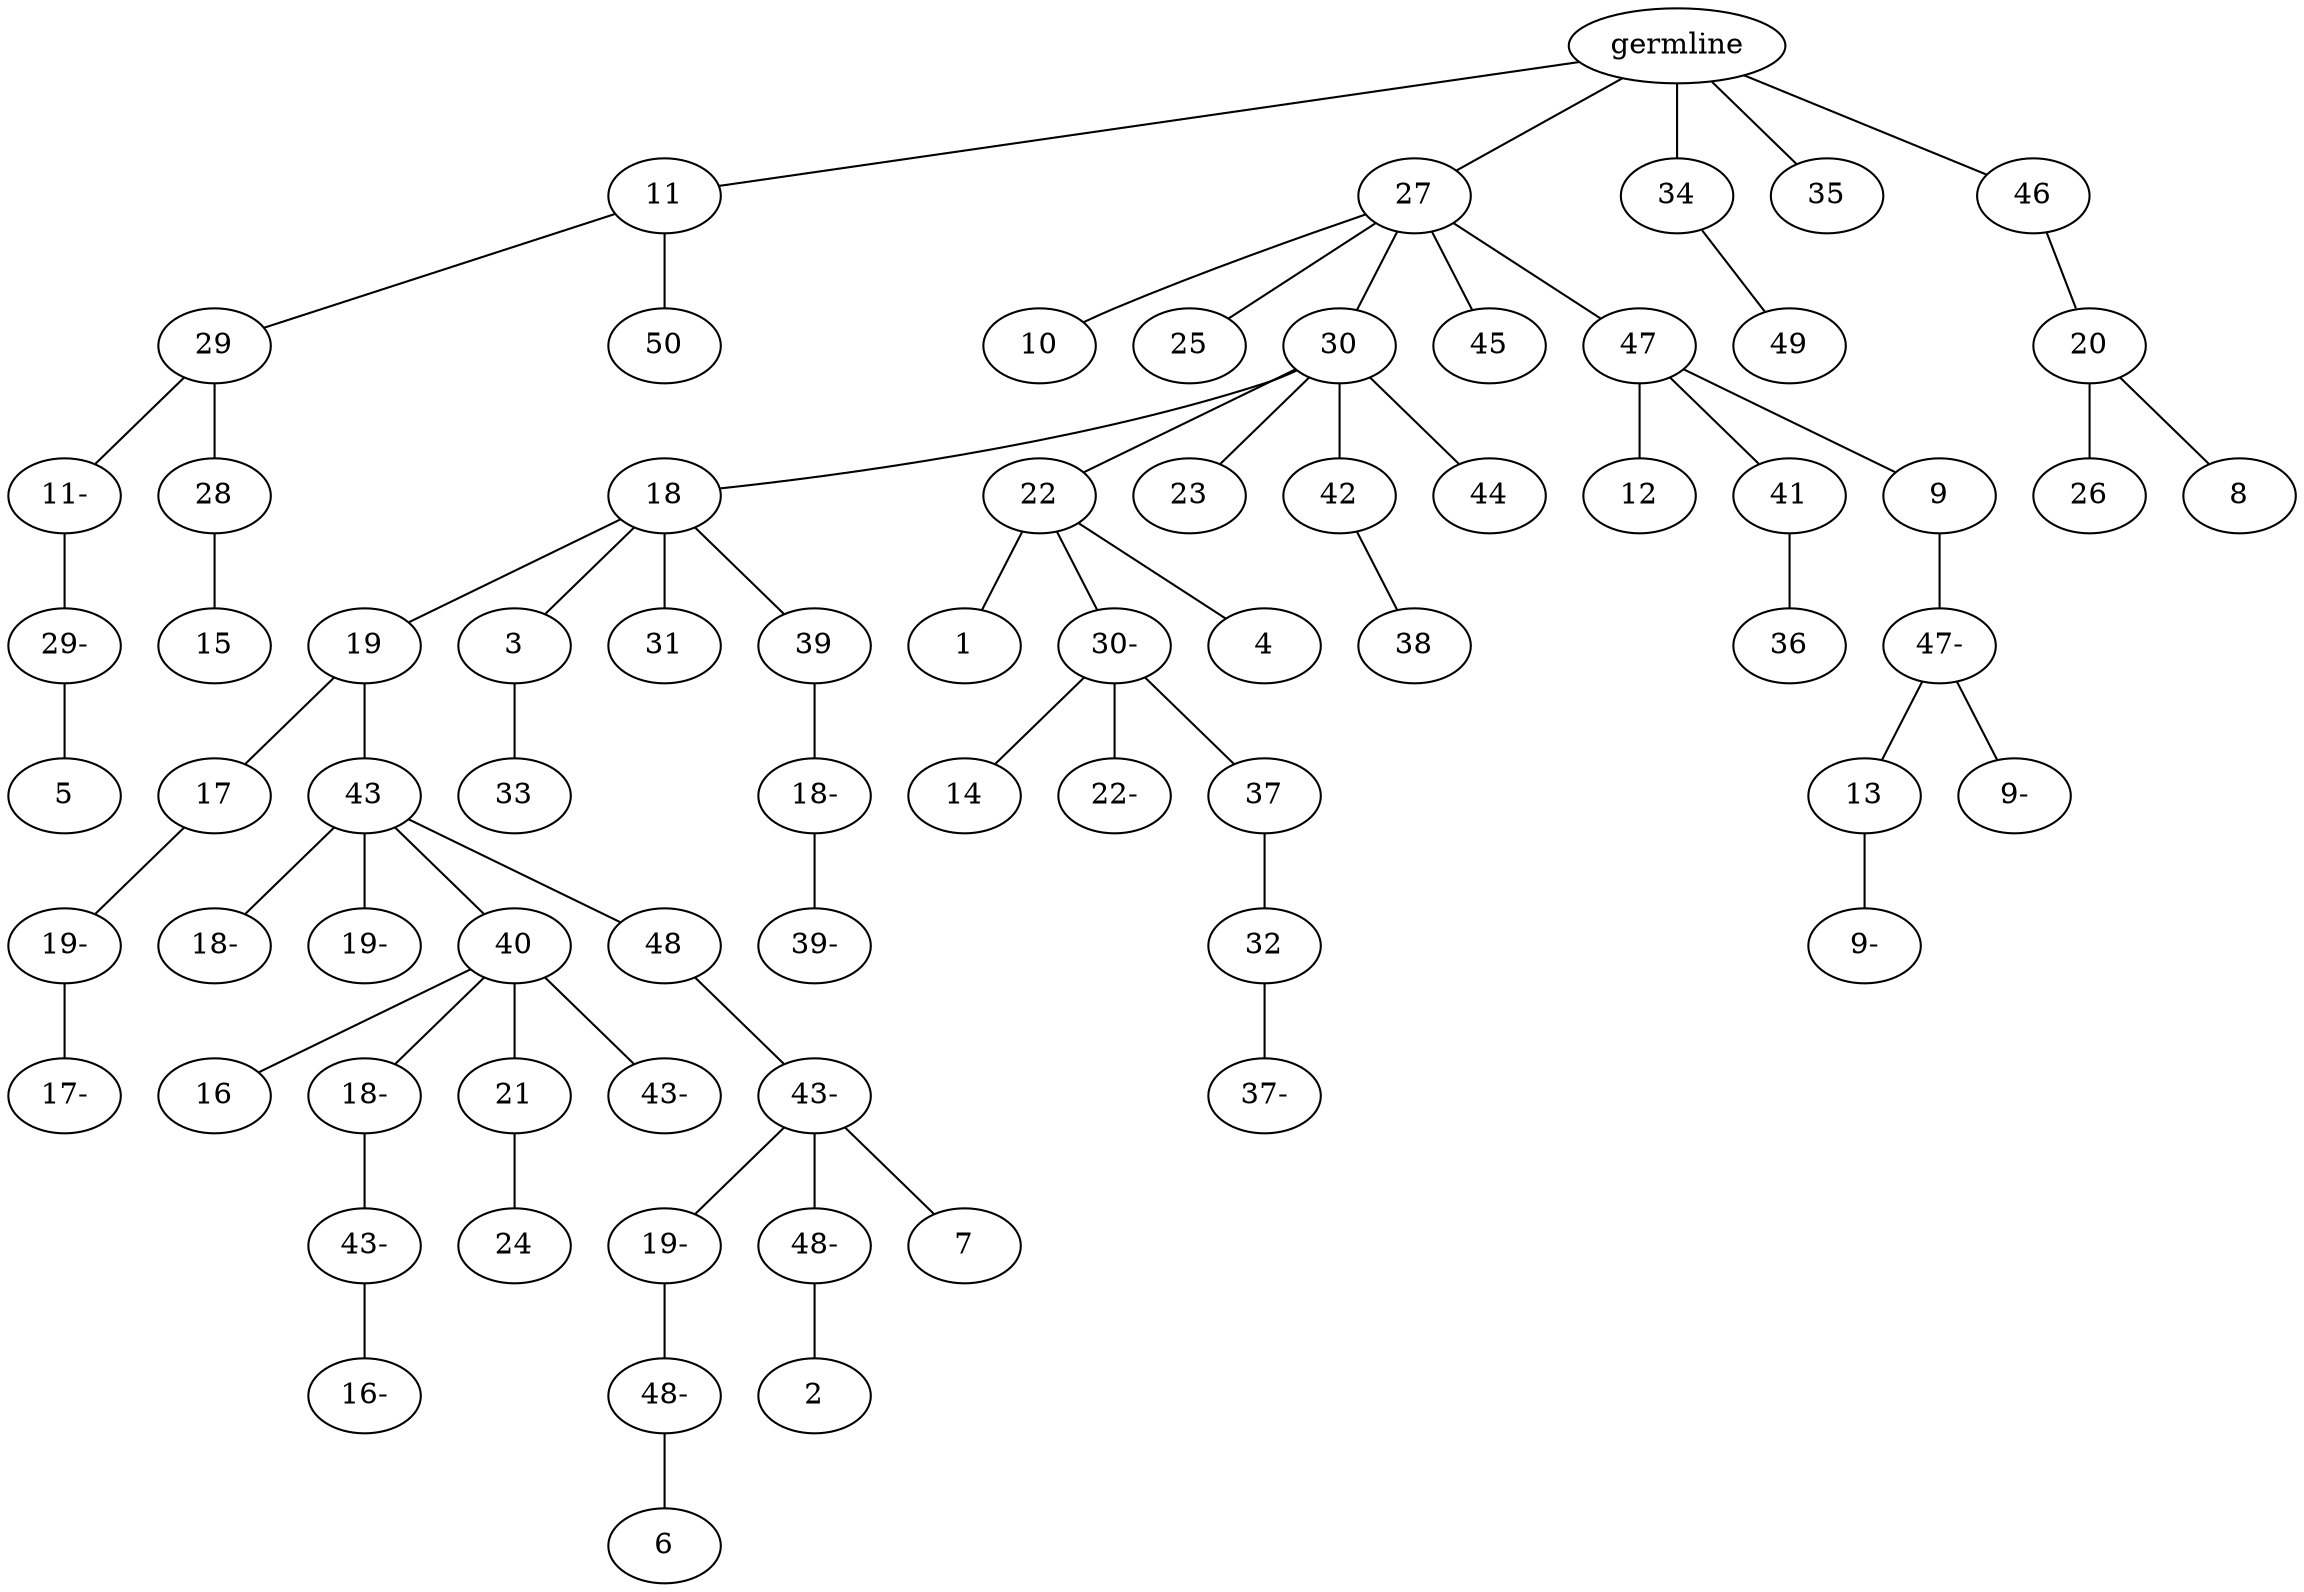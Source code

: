 graph tree {
    "140084662258608" [label="germline"];
    "140084659321872" [label="11"];
    "140084659322448" [label="29"];
    "140084659321248" [label="11-"];
    "140084659322112" [label="29-"];
    "140084659319136" [label="5"];
    "140084659321056" [label="28"];
    "140084659319232" [label="15"];
    "140084659320000" [label="50"];
    "140084659320480" [label="27"];
    "140084659321584" [label="10"];
    "140084659318992" [label="25"];
    "140084659322736" [label="30"];
    "140084659320960" [label="18"];
    "140084659320240" [label="19"];
    "140084659319712" [label="17"];
    "140084659320624" [label="19-"];
    "140084659321392" [label="17-"];
    "140084659320672" [label="43"];
    "140084659319616" [label="18-"];
    "140084659320864" [label="19-"];
    "140084659793824" [label="40"];
    "140084659790848" [label="16"];
    "140084659791088" [label="18-"];
    "140084659793632" [label="43-"];
    "140084659793392" [label="16-"];
    "140084659791520" [label="21"];
    "140084659792960" [label="24"];
    "140084659793680" [label="43-"];
    "140084659790224" [label="48"];
    "140084659793536" [label="43-"];
    "140084659790560" [label="19-"];
    "140084659793248" [label="48-"];
    "140084659789888" [label="6"];
    "140084659791856" [label="48-"];
    "140084659792576" [label="2"];
    "140084659791952" [label="7"];
    "140084659322256" [label="3"];
    "140084663167536" [label="33"];
    "140084659318848" [label="31"];
    "140084659792816" [label="39"];
    "140084659793056" [label="18-"];
    "140084659790944" [label="39-"];
    "140084659322640" [label="22"];
    "140084659792720" [label="1"];
    "140084659790512" [label="30-"];
    "140084659792000" [label="14"];
    "140084659792192" [label="22-"];
    "140084659792240" [label="37"];
    "140084666493152" [label="32"];
    "140084666491904" [label="37-"];
    "140084659790368" [label="4"];
    "140084659790128" [label="23"];
    "140084666493392" [label="42"];
    "140084666491520" [label="38"];
    "140084666494448" [label="44"];
    "140084659321152" [label="45"];
    "140084666491088" [label="47"];
    "140084666493680" [label="12"];
    "140084666493296" [label="41"];
    "140084666494352" [label="36"];
    "140084666492432" [label="9"];
    "140084655585552" [label="47-"];
    "140084655583872" [label="13"];
    "140084655585408" [label="9-"];
    "140084655585360" [label="9-"];
    "140084659320288" [label="34"];
    "140084666492528" [label="49"];
    "140084659321200" [label="35"];
    "140084655584208" [label="46"];
    "140084655585792" [label="20"];
    "140084655584784" [label="26"];
    "140084655585600" [label="8"];
    "140084662258608" -- "140084659321872";
    "140084662258608" -- "140084659320480";
    "140084662258608" -- "140084659320288";
    "140084662258608" -- "140084659321200";
    "140084662258608" -- "140084655584208";
    "140084659321872" -- "140084659322448";
    "140084659321872" -- "140084659320000";
    "140084659322448" -- "140084659321248";
    "140084659322448" -- "140084659321056";
    "140084659321248" -- "140084659322112";
    "140084659322112" -- "140084659319136";
    "140084659321056" -- "140084659319232";
    "140084659320480" -- "140084659321584";
    "140084659320480" -- "140084659318992";
    "140084659320480" -- "140084659322736";
    "140084659320480" -- "140084659321152";
    "140084659320480" -- "140084666491088";
    "140084659322736" -- "140084659320960";
    "140084659322736" -- "140084659322640";
    "140084659322736" -- "140084659790128";
    "140084659322736" -- "140084666493392";
    "140084659322736" -- "140084666494448";
    "140084659320960" -- "140084659320240";
    "140084659320960" -- "140084659322256";
    "140084659320960" -- "140084659318848";
    "140084659320960" -- "140084659792816";
    "140084659320240" -- "140084659319712";
    "140084659320240" -- "140084659320672";
    "140084659319712" -- "140084659320624";
    "140084659320624" -- "140084659321392";
    "140084659320672" -- "140084659319616";
    "140084659320672" -- "140084659320864";
    "140084659320672" -- "140084659793824";
    "140084659320672" -- "140084659790224";
    "140084659793824" -- "140084659790848";
    "140084659793824" -- "140084659791088";
    "140084659793824" -- "140084659791520";
    "140084659793824" -- "140084659793680";
    "140084659791088" -- "140084659793632";
    "140084659793632" -- "140084659793392";
    "140084659791520" -- "140084659792960";
    "140084659790224" -- "140084659793536";
    "140084659793536" -- "140084659790560";
    "140084659793536" -- "140084659791856";
    "140084659793536" -- "140084659791952";
    "140084659790560" -- "140084659793248";
    "140084659793248" -- "140084659789888";
    "140084659791856" -- "140084659792576";
    "140084659322256" -- "140084663167536";
    "140084659792816" -- "140084659793056";
    "140084659793056" -- "140084659790944";
    "140084659322640" -- "140084659792720";
    "140084659322640" -- "140084659790512";
    "140084659322640" -- "140084659790368";
    "140084659790512" -- "140084659792000";
    "140084659790512" -- "140084659792192";
    "140084659790512" -- "140084659792240";
    "140084659792240" -- "140084666493152";
    "140084666493152" -- "140084666491904";
    "140084666493392" -- "140084666491520";
    "140084666491088" -- "140084666493680";
    "140084666491088" -- "140084666493296";
    "140084666491088" -- "140084666492432";
    "140084666493296" -- "140084666494352";
    "140084666492432" -- "140084655585552";
    "140084655585552" -- "140084655583872";
    "140084655585552" -- "140084655585360";
    "140084655583872" -- "140084655585408";
    "140084659320288" -- "140084666492528";
    "140084655584208" -- "140084655585792";
    "140084655585792" -- "140084655584784";
    "140084655585792" -- "140084655585600";
}
